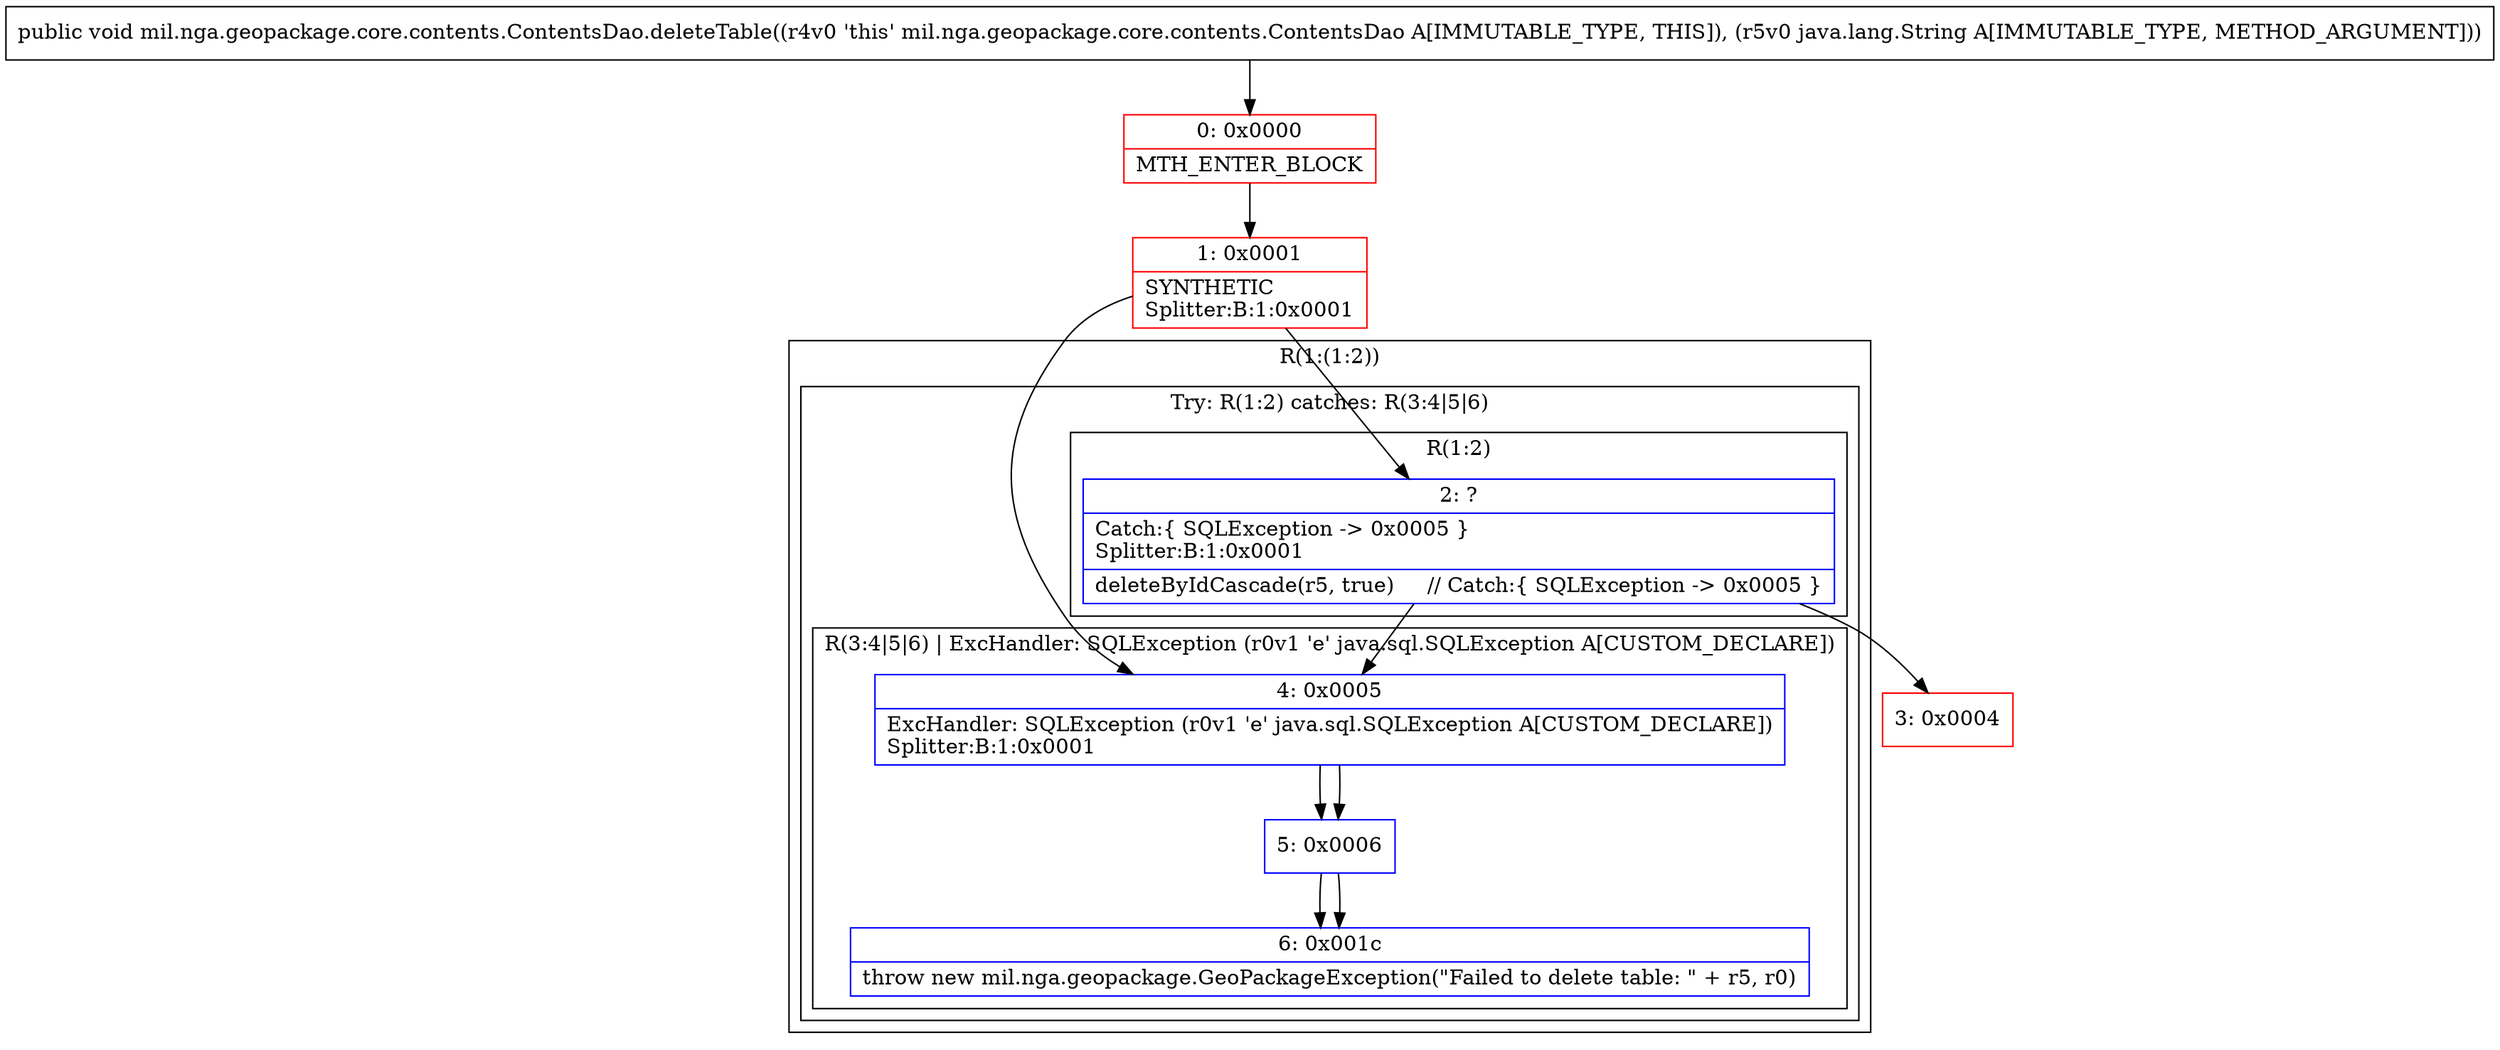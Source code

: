 digraph "CFG formil.nga.geopackage.core.contents.ContentsDao.deleteTable(Ljava\/lang\/String;)V" {
subgraph cluster_Region_2051110547 {
label = "R(1:(1:2))";
node [shape=record,color=blue];
subgraph cluster_TryCatchRegion_2032856391 {
label = "Try: R(1:2) catches: R(3:4|5|6)";
node [shape=record,color=blue];
subgraph cluster_Region_303221007 {
label = "R(1:2)";
node [shape=record,color=blue];
Node_2 [shape=record,label="{2\:\ ?|Catch:\{ SQLException \-\> 0x0005 \}\lSplitter:B:1:0x0001\l|deleteByIdCascade(r5, true)     \/\/ Catch:\{ SQLException \-\> 0x0005 \}\l}"];
}
subgraph cluster_Region_516385770 {
label = "R(3:4|5|6) | ExcHandler: SQLException (r0v1 'e' java.sql.SQLException A[CUSTOM_DECLARE])\l";
node [shape=record,color=blue];
Node_4 [shape=record,label="{4\:\ 0x0005|ExcHandler: SQLException (r0v1 'e' java.sql.SQLException A[CUSTOM_DECLARE])\lSplitter:B:1:0x0001\l}"];
Node_5 [shape=record,label="{5\:\ 0x0006}"];
Node_6 [shape=record,label="{6\:\ 0x001c|throw new mil.nga.geopackage.GeoPackageException(\"Failed to delete table: \" + r5, r0)\l}"];
}
}
}
subgraph cluster_Region_516385770 {
label = "R(3:4|5|6) | ExcHandler: SQLException (r0v1 'e' java.sql.SQLException A[CUSTOM_DECLARE])\l";
node [shape=record,color=blue];
Node_4 [shape=record,label="{4\:\ 0x0005|ExcHandler: SQLException (r0v1 'e' java.sql.SQLException A[CUSTOM_DECLARE])\lSplitter:B:1:0x0001\l}"];
Node_5 [shape=record,label="{5\:\ 0x0006}"];
Node_6 [shape=record,label="{6\:\ 0x001c|throw new mil.nga.geopackage.GeoPackageException(\"Failed to delete table: \" + r5, r0)\l}"];
}
Node_0 [shape=record,color=red,label="{0\:\ 0x0000|MTH_ENTER_BLOCK\l}"];
Node_1 [shape=record,color=red,label="{1\:\ 0x0001|SYNTHETIC\lSplitter:B:1:0x0001\l}"];
Node_3 [shape=record,color=red,label="{3\:\ 0x0004}"];
MethodNode[shape=record,label="{public void mil.nga.geopackage.core.contents.ContentsDao.deleteTable((r4v0 'this' mil.nga.geopackage.core.contents.ContentsDao A[IMMUTABLE_TYPE, THIS]), (r5v0 java.lang.String A[IMMUTABLE_TYPE, METHOD_ARGUMENT])) }"];
MethodNode -> Node_0;
Node_2 -> Node_3;
Node_2 -> Node_4;
Node_4 -> Node_5;
Node_5 -> Node_6;
Node_4 -> Node_5;
Node_5 -> Node_6;
Node_0 -> Node_1;
Node_1 -> Node_2;
Node_1 -> Node_4;
}

